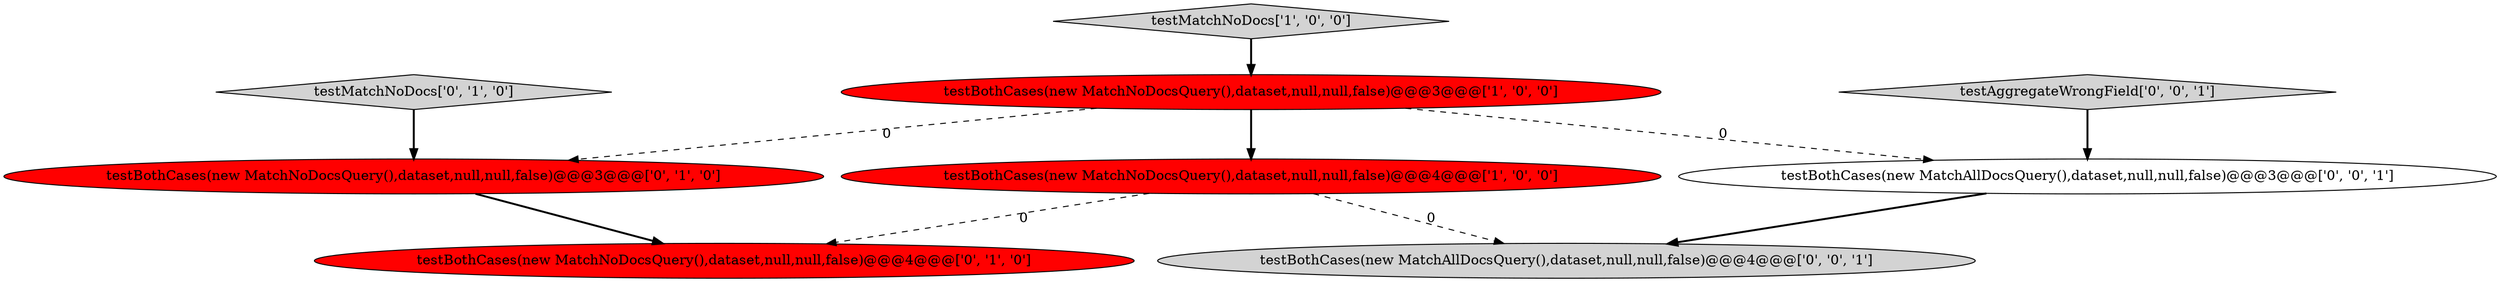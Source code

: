 digraph {
5 [style = filled, label = "testMatchNoDocs['0', '1', '0']", fillcolor = lightgray, shape = diamond image = "AAA0AAABBB2BBB"];
7 [style = filled, label = "testAggregateWrongField['0', '0', '1']", fillcolor = lightgray, shape = diamond image = "AAA0AAABBB3BBB"];
4 [style = filled, label = "testBothCases(new MatchNoDocsQuery(),dataset,null,null,false)@@@4@@@['0', '1', '0']", fillcolor = red, shape = ellipse image = "AAA1AAABBB2BBB"];
6 [style = filled, label = "testBothCases(new MatchAllDocsQuery(),dataset,null,null,false)@@@4@@@['0', '0', '1']", fillcolor = lightgray, shape = ellipse image = "AAA0AAABBB3BBB"];
0 [style = filled, label = "testMatchNoDocs['1', '0', '0']", fillcolor = lightgray, shape = diamond image = "AAA0AAABBB1BBB"];
3 [style = filled, label = "testBothCases(new MatchNoDocsQuery(),dataset,null,null,false)@@@3@@@['0', '1', '0']", fillcolor = red, shape = ellipse image = "AAA1AAABBB2BBB"];
2 [style = filled, label = "testBothCases(new MatchNoDocsQuery(),dataset,null,null,false)@@@4@@@['1', '0', '0']", fillcolor = red, shape = ellipse image = "AAA1AAABBB1BBB"];
1 [style = filled, label = "testBothCases(new MatchNoDocsQuery(),dataset,null,null,false)@@@3@@@['1', '0', '0']", fillcolor = red, shape = ellipse image = "AAA1AAABBB1BBB"];
8 [style = filled, label = "testBothCases(new MatchAllDocsQuery(),dataset,null,null,false)@@@3@@@['0', '0', '1']", fillcolor = white, shape = ellipse image = "AAA0AAABBB3BBB"];
5->3 [style = bold, label=""];
1->8 [style = dashed, label="0"];
1->2 [style = bold, label=""];
8->6 [style = bold, label=""];
1->3 [style = dashed, label="0"];
7->8 [style = bold, label=""];
3->4 [style = bold, label=""];
0->1 [style = bold, label=""];
2->4 [style = dashed, label="0"];
2->6 [style = dashed, label="0"];
}
